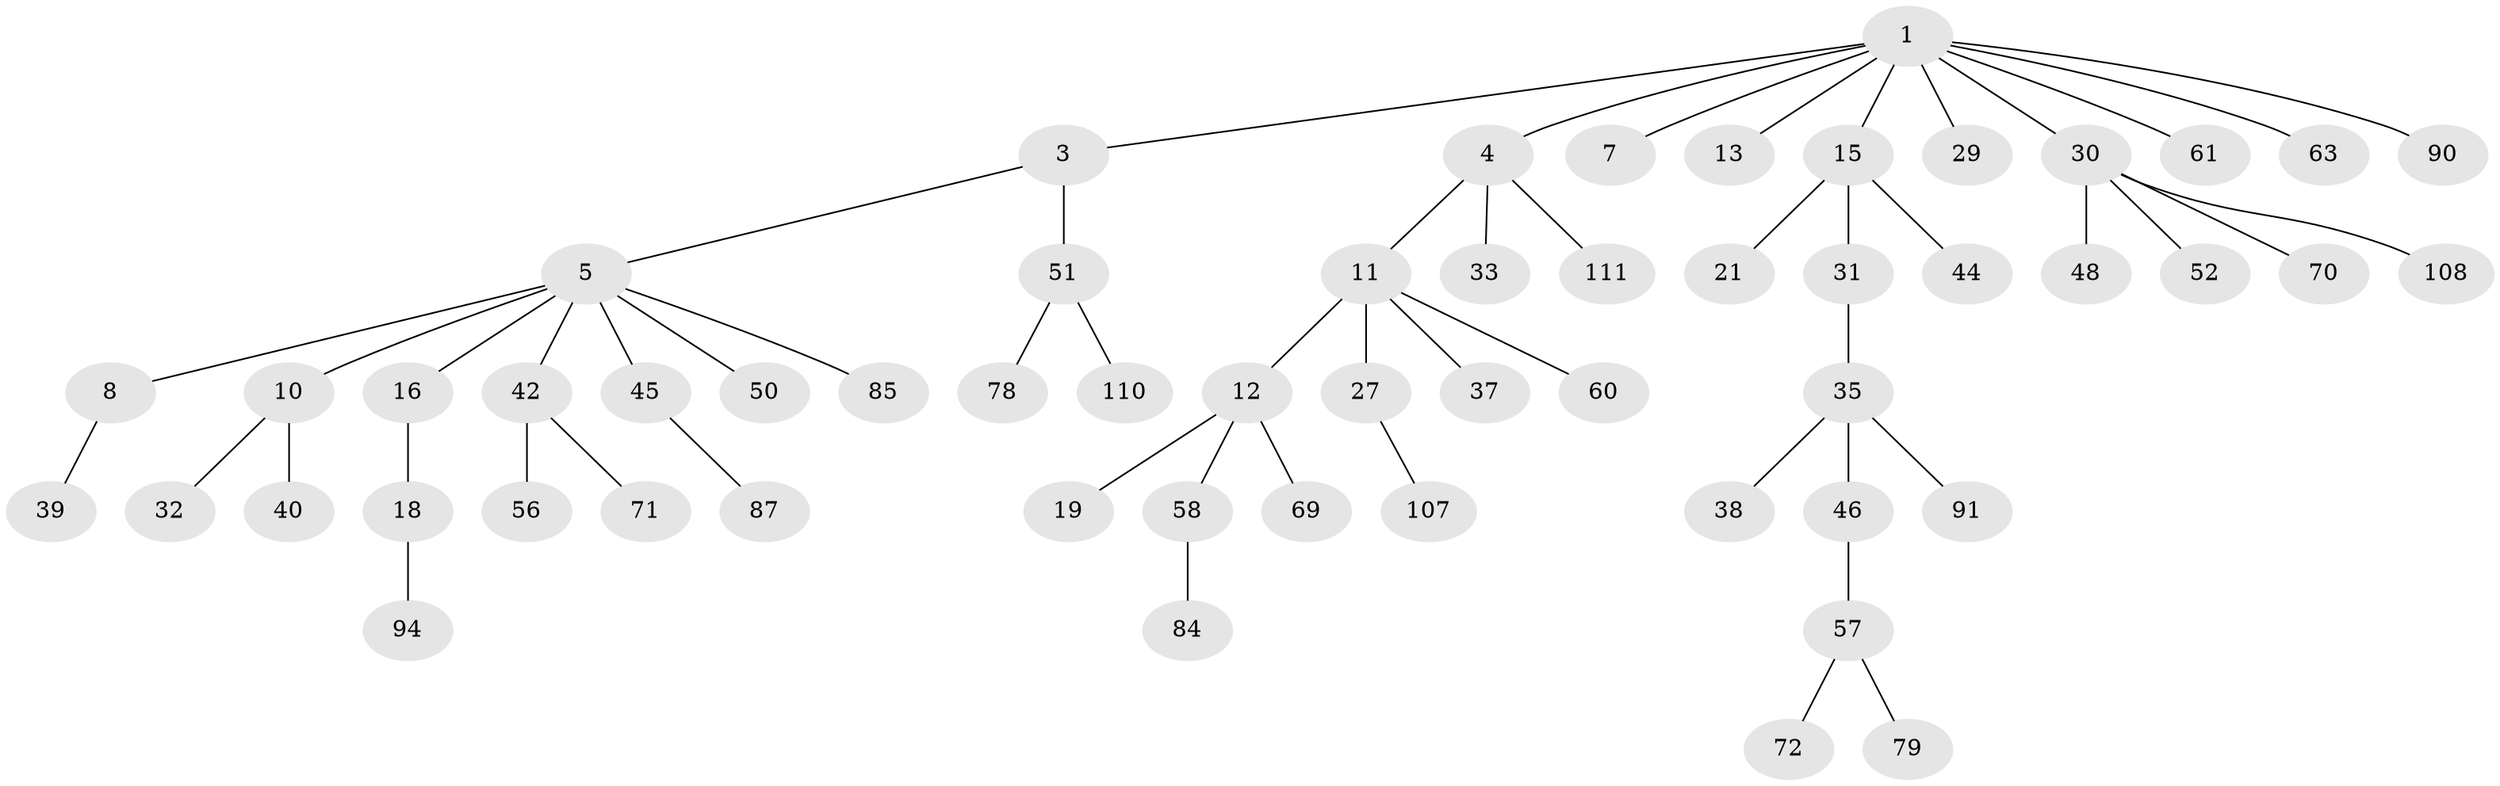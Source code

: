 // original degree distribution, {6: 0.026785714285714284, 3: 0.15178571428571427, 4: 0.07142857142857142, 2: 0.22321428571428573, 5: 0.026785714285714284, 1: 0.5}
// Generated by graph-tools (version 1.1) at 2025/15/03/09/25 04:15:23]
// undirected, 56 vertices, 55 edges
graph export_dot {
graph [start="1"]
  node [color=gray90,style=filled];
  1 [super="+2+9"];
  3;
  4;
  5 [super="+6+54+14"];
  7 [super="+28+82"];
  8;
  10 [super="+26+20"];
  11;
  12;
  13 [super="+92"];
  15 [super="+103+17"];
  16 [super="+64+43"];
  18 [super="+22"];
  19;
  21;
  27 [super="+74"];
  29;
  30;
  31 [super="+34+47"];
  32;
  33;
  35 [super="+36"];
  37;
  38;
  39 [super="+67+93"];
  40 [super="+112+81"];
  42;
  44 [super="+83"];
  45;
  46;
  48 [super="+97"];
  50;
  51 [super="+77+53"];
  52;
  56 [super="+88"];
  57 [super="+59"];
  58 [super="+68+62+66"];
  60 [super="+73"];
  61;
  63;
  69 [super="+96+104"];
  70;
  71;
  72;
  78;
  79;
  84;
  85;
  87;
  90;
  91;
  94;
  107;
  108;
  110;
  111;
  1 -- 3;
  1 -- 15;
  1 -- 30;
  1 -- 90;
  1 -- 61;
  1 -- 4;
  1 -- 7;
  1 -- 29;
  1 -- 63;
  1 -- 13;
  3 -- 5;
  3 -- 51;
  4 -- 11;
  4 -- 33;
  4 -- 111;
  5 -- 8;
  5 -- 10;
  5 -- 16;
  5 -- 50;
  5 -- 85;
  5 -- 42;
  5 -- 45;
  8 -- 39;
  10 -- 40;
  10 -- 32;
  11 -- 12;
  11 -- 27;
  11 -- 37;
  11 -- 60;
  12 -- 19;
  12 -- 58;
  12 -- 69;
  15 -- 31;
  15 -- 44;
  15 -- 21;
  16 -- 18;
  18 -- 94;
  27 -- 107;
  30 -- 48;
  30 -- 52;
  30 -- 70;
  30 -- 108;
  31 -- 35;
  35 -- 38;
  35 -- 91;
  35 -- 46;
  42 -- 56;
  42 -- 71;
  45 -- 87;
  46 -- 57;
  51 -- 78;
  51 -- 110;
  57 -- 72;
  57 -- 79;
  58 -- 84;
}
